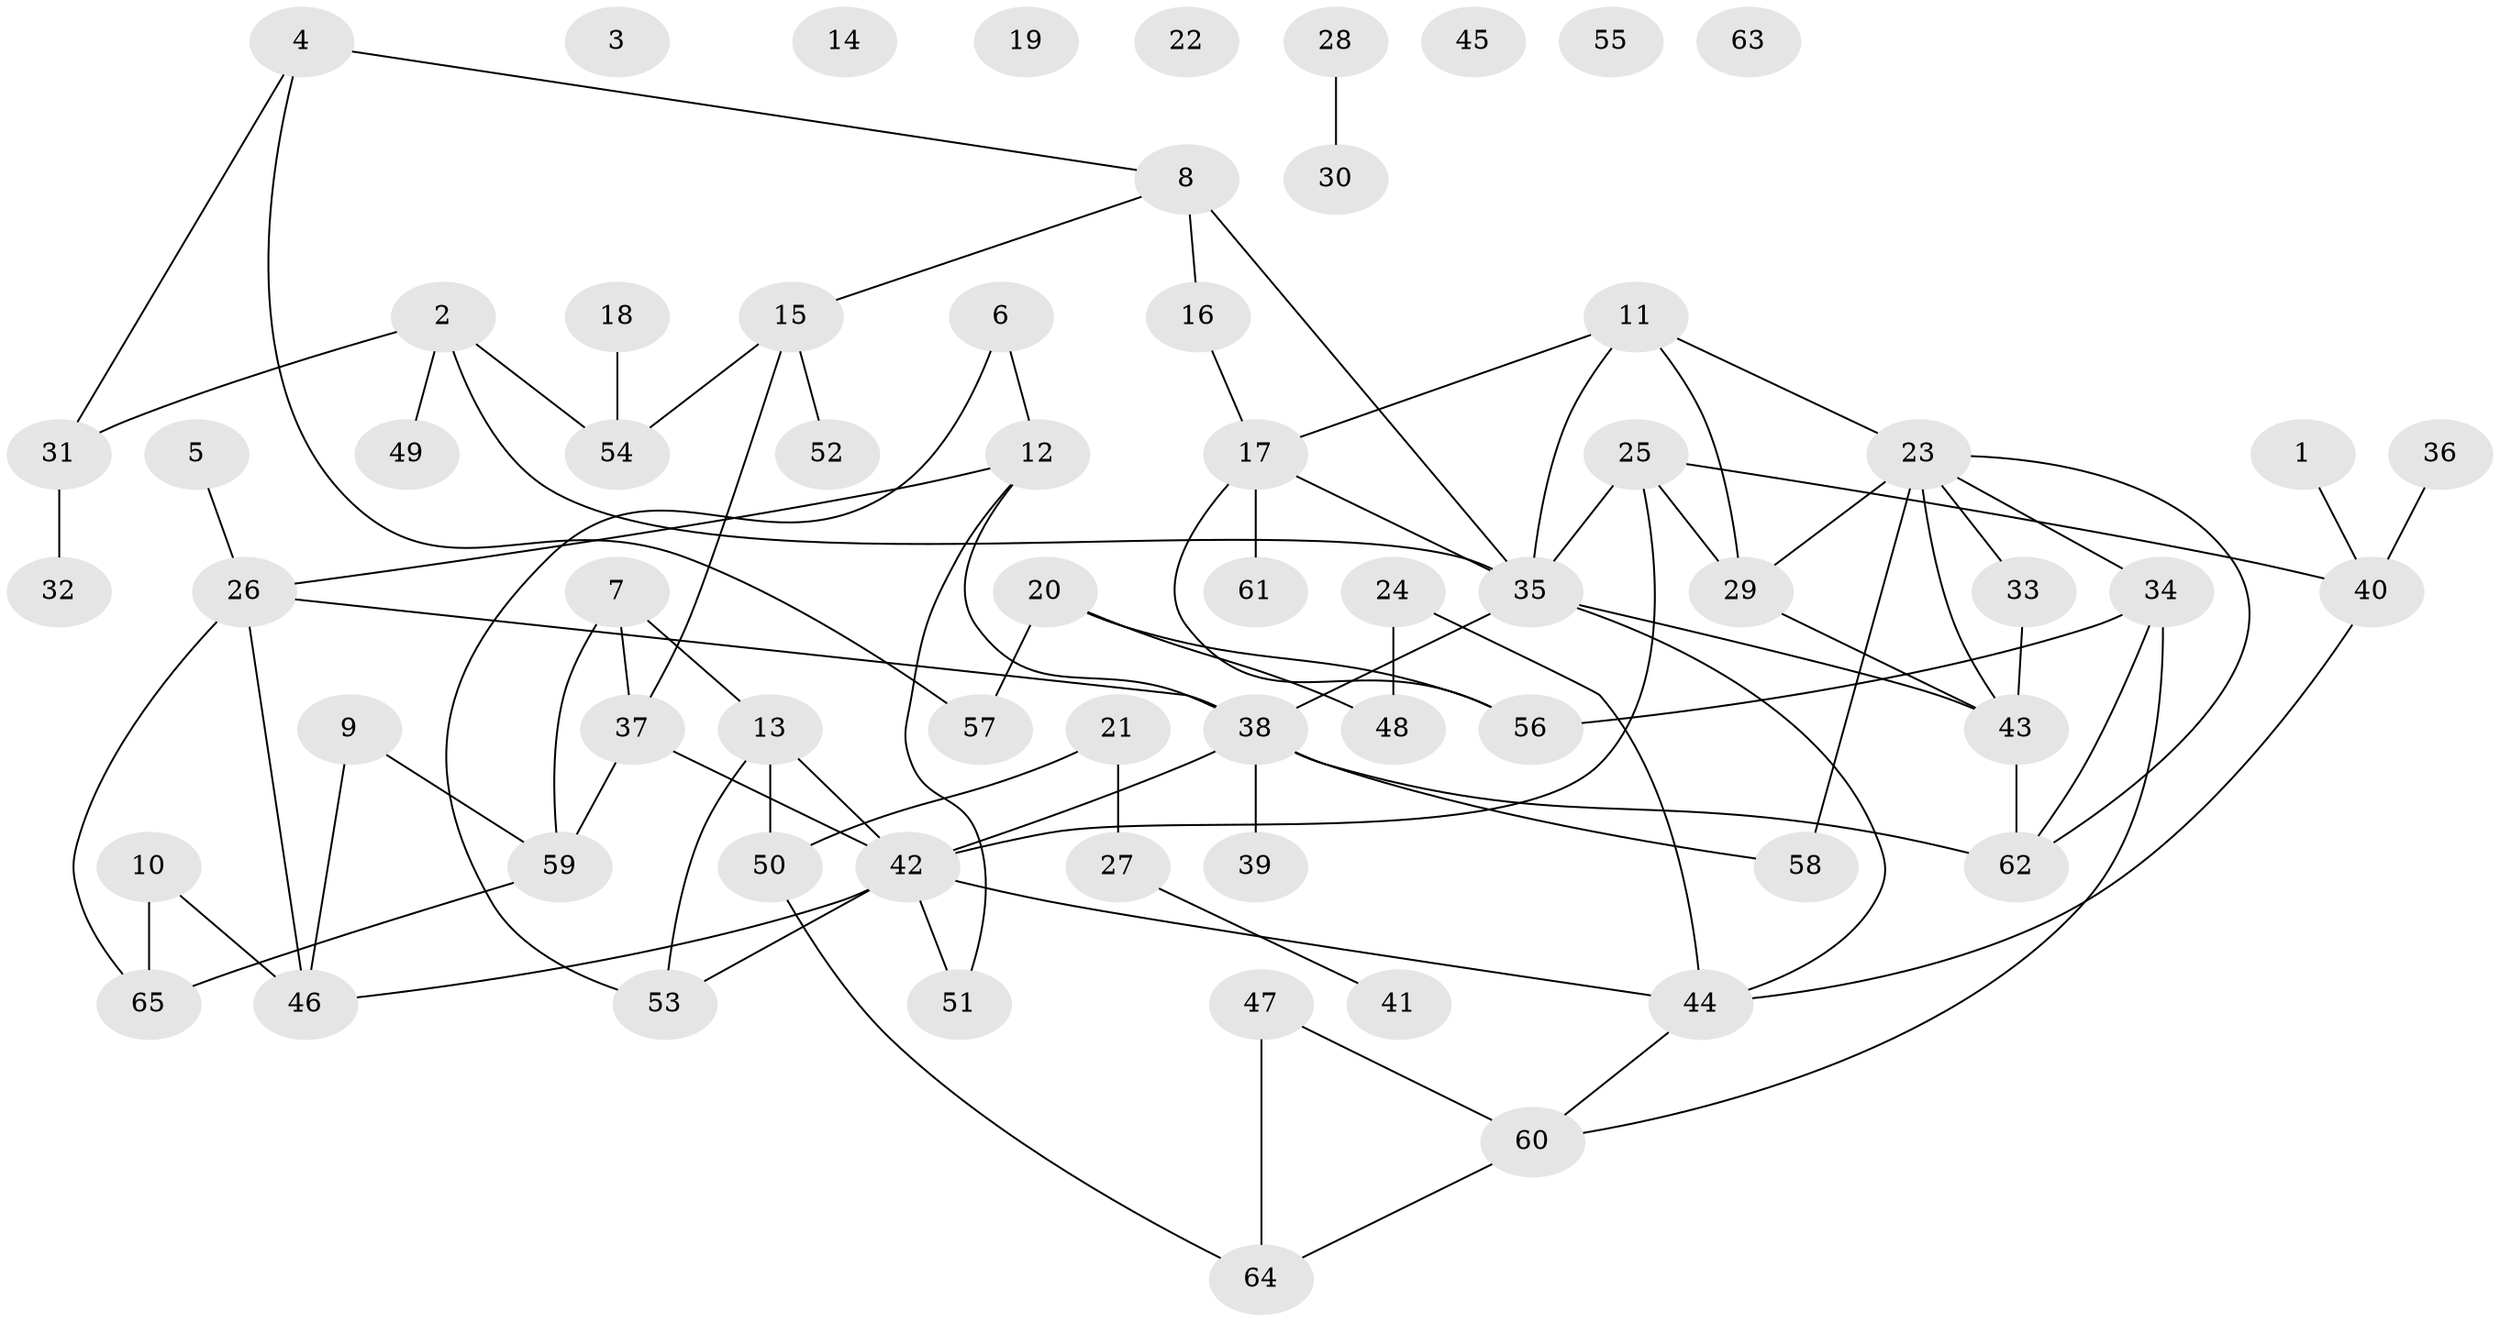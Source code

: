 // Generated by graph-tools (version 1.1) at 2025/49/03/09/25 03:49:12]
// undirected, 65 vertices, 89 edges
graph export_dot {
graph [start="1"]
  node [color=gray90,style=filled];
  1;
  2;
  3;
  4;
  5;
  6;
  7;
  8;
  9;
  10;
  11;
  12;
  13;
  14;
  15;
  16;
  17;
  18;
  19;
  20;
  21;
  22;
  23;
  24;
  25;
  26;
  27;
  28;
  29;
  30;
  31;
  32;
  33;
  34;
  35;
  36;
  37;
  38;
  39;
  40;
  41;
  42;
  43;
  44;
  45;
  46;
  47;
  48;
  49;
  50;
  51;
  52;
  53;
  54;
  55;
  56;
  57;
  58;
  59;
  60;
  61;
  62;
  63;
  64;
  65;
  1 -- 40;
  2 -- 31;
  2 -- 35;
  2 -- 49;
  2 -- 54;
  4 -- 8;
  4 -- 31;
  4 -- 57;
  5 -- 26;
  6 -- 12;
  6 -- 53;
  7 -- 13;
  7 -- 37;
  7 -- 59;
  8 -- 15;
  8 -- 16;
  8 -- 35;
  9 -- 46;
  9 -- 59;
  10 -- 46;
  10 -- 65;
  11 -- 17;
  11 -- 23;
  11 -- 29;
  11 -- 35;
  12 -- 26;
  12 -- 38;
  12 -- 51;
  13 -- 42;
  13 -- 50;
  13 -- 53;
  15 -- 37;
  15 -- 52;
  15 -- 54;
  16 -- 17;
  17 -- 35;
  17 -- 56;
  17 -- 61;
  18 -- 54;
  20 -- 48;
  20 -- 56;
  20 -- 57;
  21 -- 27;
  21 -- 50;
  23 -- 29;
  23 -- 33;
  23 -- 34;
  23 -- 43;
  23 -- 58;
  23 -- 62;
  24 -- 44;
  24 -- 48;
  25 -- 29;
  25 -- 35;
  25 -- 40;
  25 -- 42;
  26 -- 38;
  26 -- 46;
  26 -- 65;
  27 -- 41;
  28 -- 30;
  29 -- 43;
  31 -- 32;
  33 -- 43;
  34 -- 56;
  34 -- 60;
  34 -- 62;
  35 -- 38;
  35 -- 43;
  35 -- 44;
  36 -- 40;
  37 -- 42;
  37 -- 59;
  38 -- 39;
  38 -- 42;
  38 -- 58;
  38 -- 62;
  40 -- 44;
  42 -- 44;
  42 -- 46;
  42 -- 51;
  42 -- 53;
  43 -- 62;
  44 -- 60;
  47 -- 60;
  47 -- 64;
  50 -- 64;
  59 -- 65;
  60 -- 64;
}

